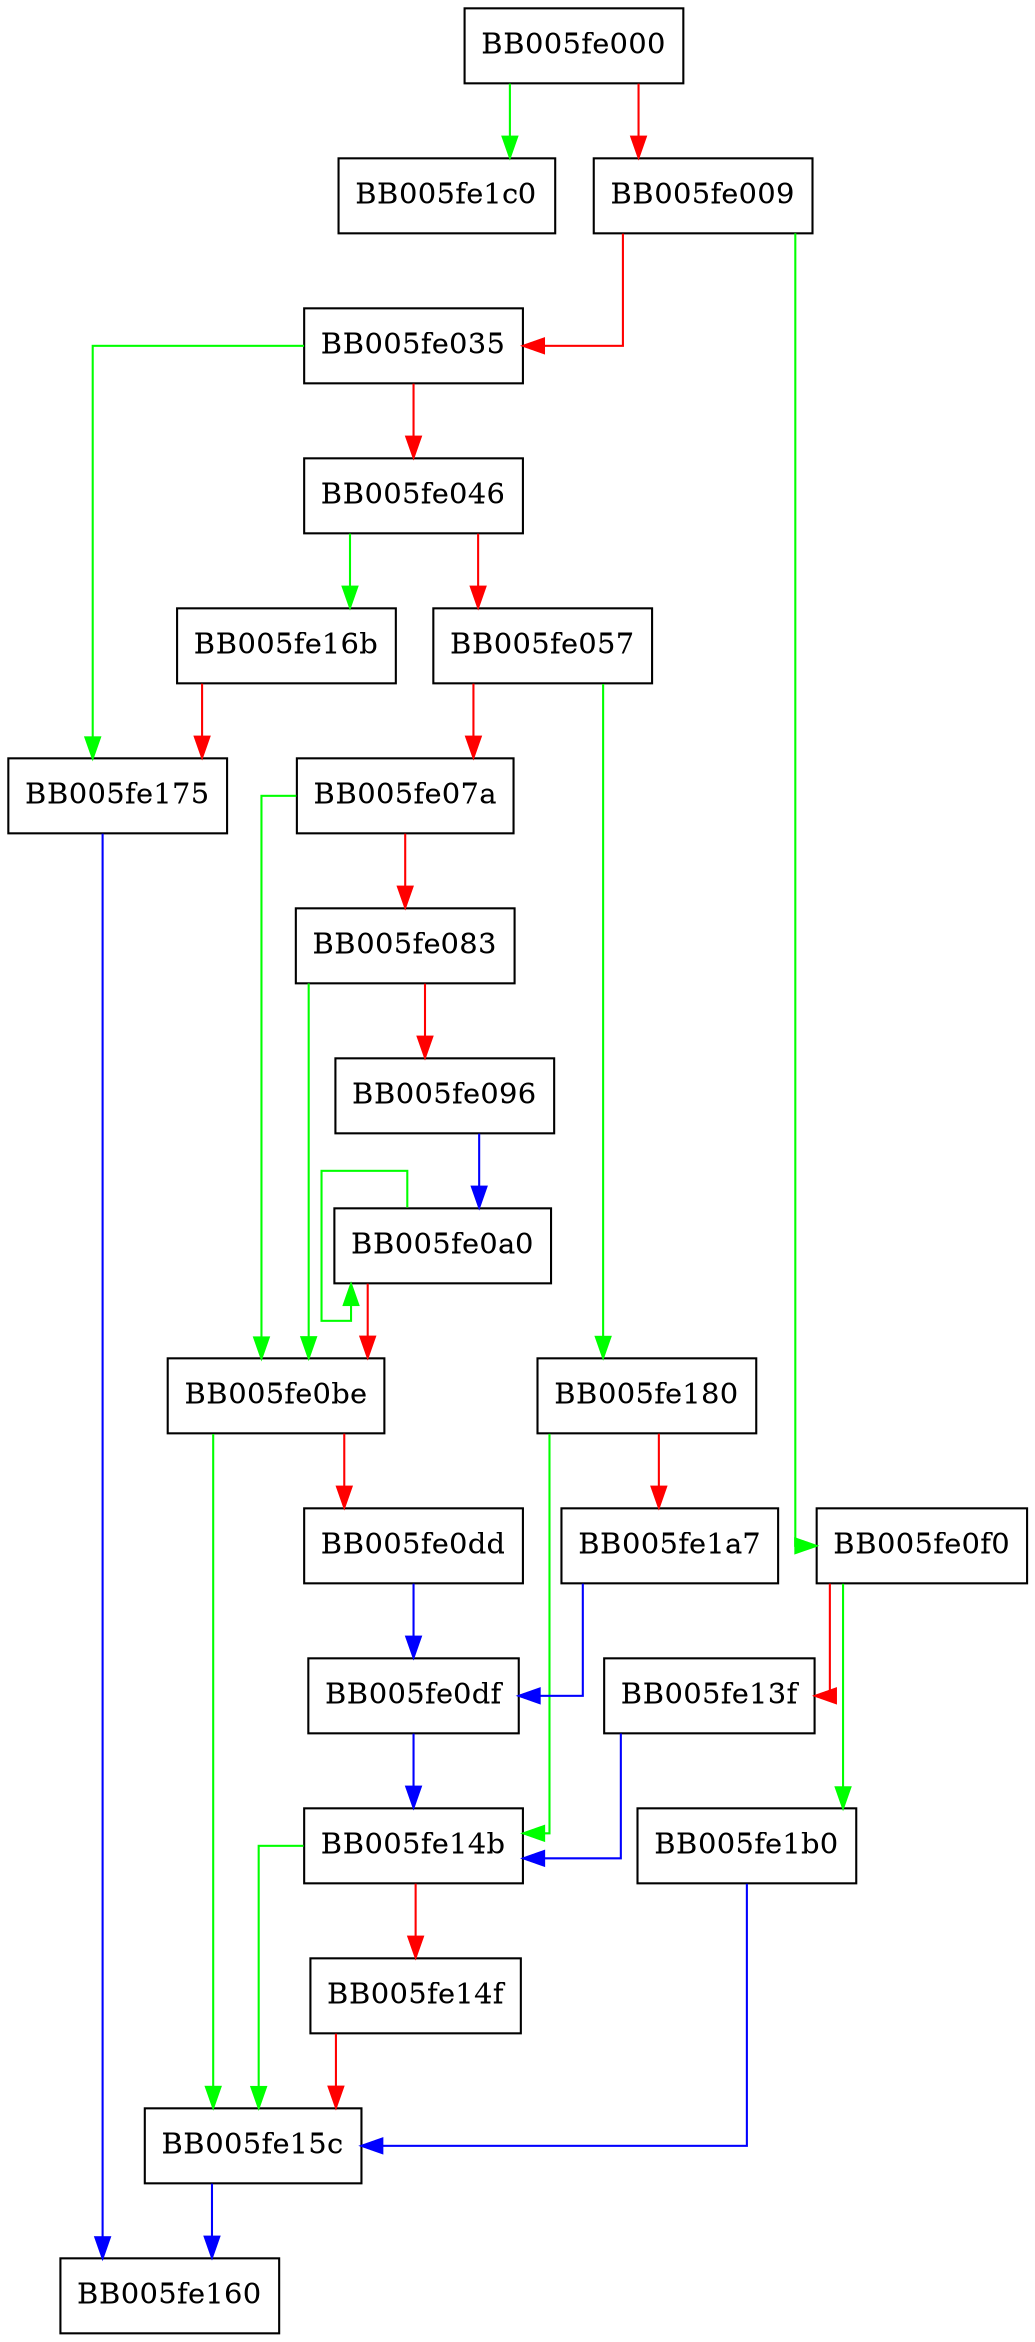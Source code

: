 digraph provider_deactivate {
  node [shape="box"];
  graph [splines=ortho];
  BB005fe000 -> BB005fe1c0 [color="green"];
  BB005fe000 -> BB005fe009 [color="red"];
  BB005fe009 -> BB005fe0f0 [color="green"];
  BB005fe009 -> BB005fe035 [color="red"];
  BB005fe035 -> BB005fe175 [color="green"];
  BB005fe035 -> BB005fe046 [color="red"];
  BB005fe046 -> BB005fe16b [color="green"];
  BB005fe046 -> BB005fe057 [color="red"];
  BB005fe057 -> BB005fe180 [color="green"];
  BB005fe057 -> BB005fe07a [color="red"];
  BB005fe07a -> BB005fe0be [color="green"];
  BB005fe07a -> BB005fe083 [color="red"];
  BB005fe083 -> BB005fe0be [color="green"];
  BB005fe083 -> BB005fe096 [color="red"];
  BB005fe096 -> BB005fe0a0 [color="blue"];
  BB005fe0a0 -> BB005fe0a0 [color="green"];
  BB005fe0a0 -> BB005fe0be [color="red"];
  BB005fe0be -> BB005fe15c [color="green"];
  BB005fe0be -> BB005fe0dd [color="red"];
  BB005fe0dd -> BB005fe0df [color="blue"];
  BB005fe0df -> BB005fe14b [color="blue"];
  BB005fe0f0 -> BB005fe1b0 [color="green"];
  BB005fe0f0 -> BB005fe13f [color="red"];
  BB005fe13f -> BB005fe14b [color="blue"];
  BB005fe14b -> BB005fe15c [color="green"];
  BB005fe14b -> BB005fe14f [color="red"];
  BB005fe14f -> BB005fe15c [color="red"];
  BB005fe15c -> BB005fe160 [color="blue"];
  BB005fe16b -> BB005fe175 [color="red"];
  BB005fe175 -> BB005fe160 [color="blue"];
  BB005fe180 -> BB005fe14b [color="green"];
  BB005fe180 -> BB005fe1a7 [color="red"];
  BB005fe1a7 -> BB005fe0df [color="blue"];
  BB005fe1b0 -> BB005fe15c [color="blue"];
}